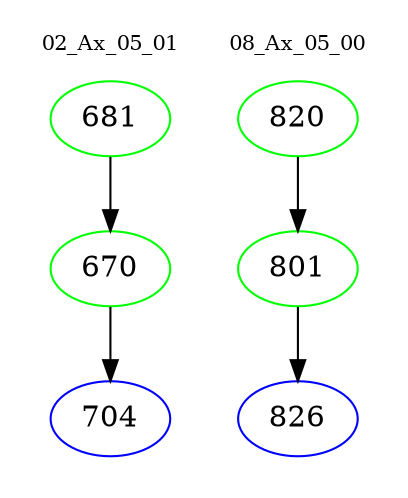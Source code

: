 digraph{
subgraph cluster_0 {
color = white
label = "02_Ax_05_01";
fontsize=10;
T0_681 [label="681", color="green"]
T0_681 -> T0_670 [color="black"]
T0_670 [label="670", color="green"]
T0_670 -> T0_704 [color="black"]
T0_704 [label="704", color="blue"]
}
subgraph cluster_1 {
color = white
label = "08_Ax_05_00";
fontsize=10;
T1_820 [label="820", color="green"]
T1_820 -> T1_801 [color="black"]
T1_801 [label="801", color="green"]
T1_801 -> T1_826 [color="black"]
T1_826 [label="826", color="blue"]
}
}
